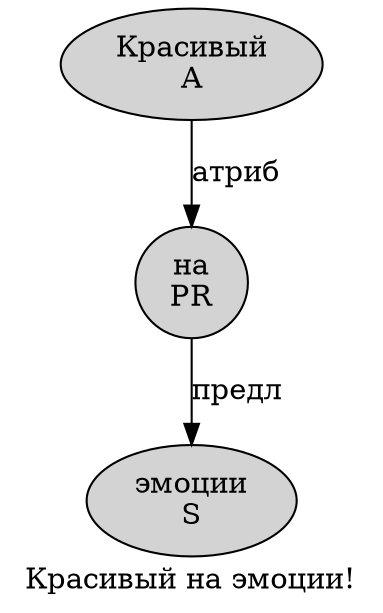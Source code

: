 digraph SENTENCE_1033 {
	graph [label="Красивый на эмоции!"]
	node [style=filled]
		0 [label="Красивый
A" color="" fillcolor=lightgray penwidth=1 shape=ellipse]
		1 [label="на
PR" color="" fillcolor=lightgray penwidth=1 shape=ellipse]
		2 [label="эмоции
S" color="" fillcolor=lightgray penwidth=1 shape=ellipse]
			0 -> 1 [label="атриб"]
			1 -> 2 [label="предл"]
}